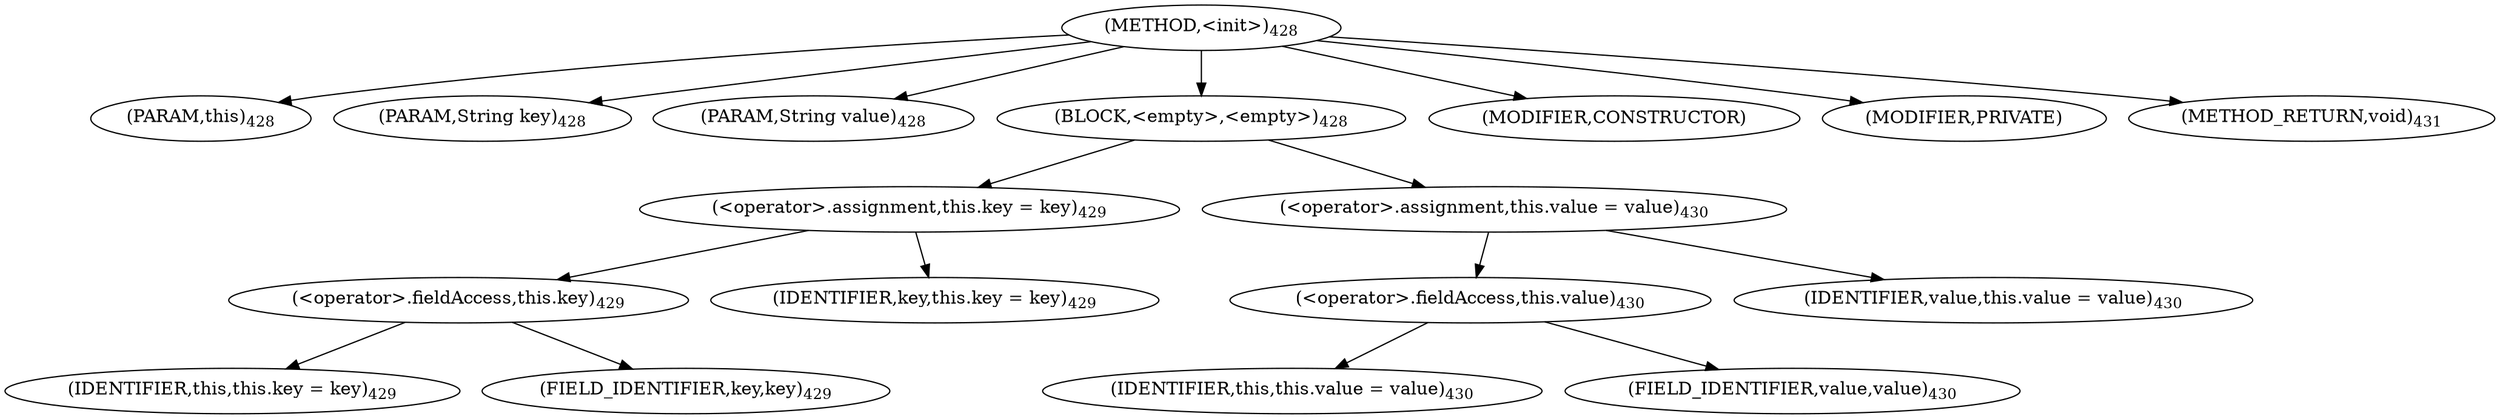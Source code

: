 digraph "&lt;init&gt;" {  
"753" [label = <(METHOD,&lt;init&gt;)<SUB>428</SUB>> ]
"60" [label = <(PARAM,this)<SUB>428</SUB>> ]
"754" [label = <(PARAM,String key)<SUB>428</SUB>> ]
"755" [label = <(PARAM,String value)<SUB>428</SUB>> ]
"756" [label = <(BLOCK,&lt;empty&gt;,&lt;empty&gt;)<SUB>428</SUB>> ]
"757" [label = <(&lt;operator&gt;.assignment,this.key = key)<SUB>429</SUB>> ]
"758" [label = <(&lt;operator&gt;.fieldAccess,this.key)<SUB>429</SUB>> ]
"59" [label = <(IDENTIFIER,this,this.key = key)<SUB>429</SUB>> ]
"759" [label = <(FIELD_IDENTIFIER,key,key)<SUB>429</SUB>> ]
"760" [label = <(IDENTIFIER,key,this.key = key)<SUB>429</SUB>> ]
"761" [label = <(&lt;operator&gt;.assignment,this.value = value)<SUB>430</SUB>> ]
"762" [label = <(&lt;operator&gt;.fieldAccess,this.value)<SUB>430</SUB>> ]
"61" [label = <(IDENTIFIER,this,this.value = value)<SUB>430</SUB>> ]
"763" [label = <(FIELD_IDENTIFIER,value,value)<SUB>430</SUB>> ]
"764" [label = <(IDENTIFIER,value,this.value = value)<SUB>430</SUB>> ]
"765" [label = <(MODIFIER,CONSTRUCTOR)> ]
"766" [label = <(MODIFIER,PRIVATE)> ]
"767" [label = <(METHOD_RETURN,void)<SUB>431</SUB>> ]
  "753" -> "60" 
  "753" -> "754" 
  "753" -> "755" 
  "753" -> "756" 
  "753" -> "765" 
  "753" -> "766" 
  "753" -> "767" 
  "756" -> "757" 
  "756" -> "761" 
  "757" -> "758" 
  "757" -> "760" 
  "758" -> "59" 
  "758" -> "759" 
  "761" -> "762" 
  "761" -> "764" 
  "762" -> "61" 
  "762" -> "763" 
}

